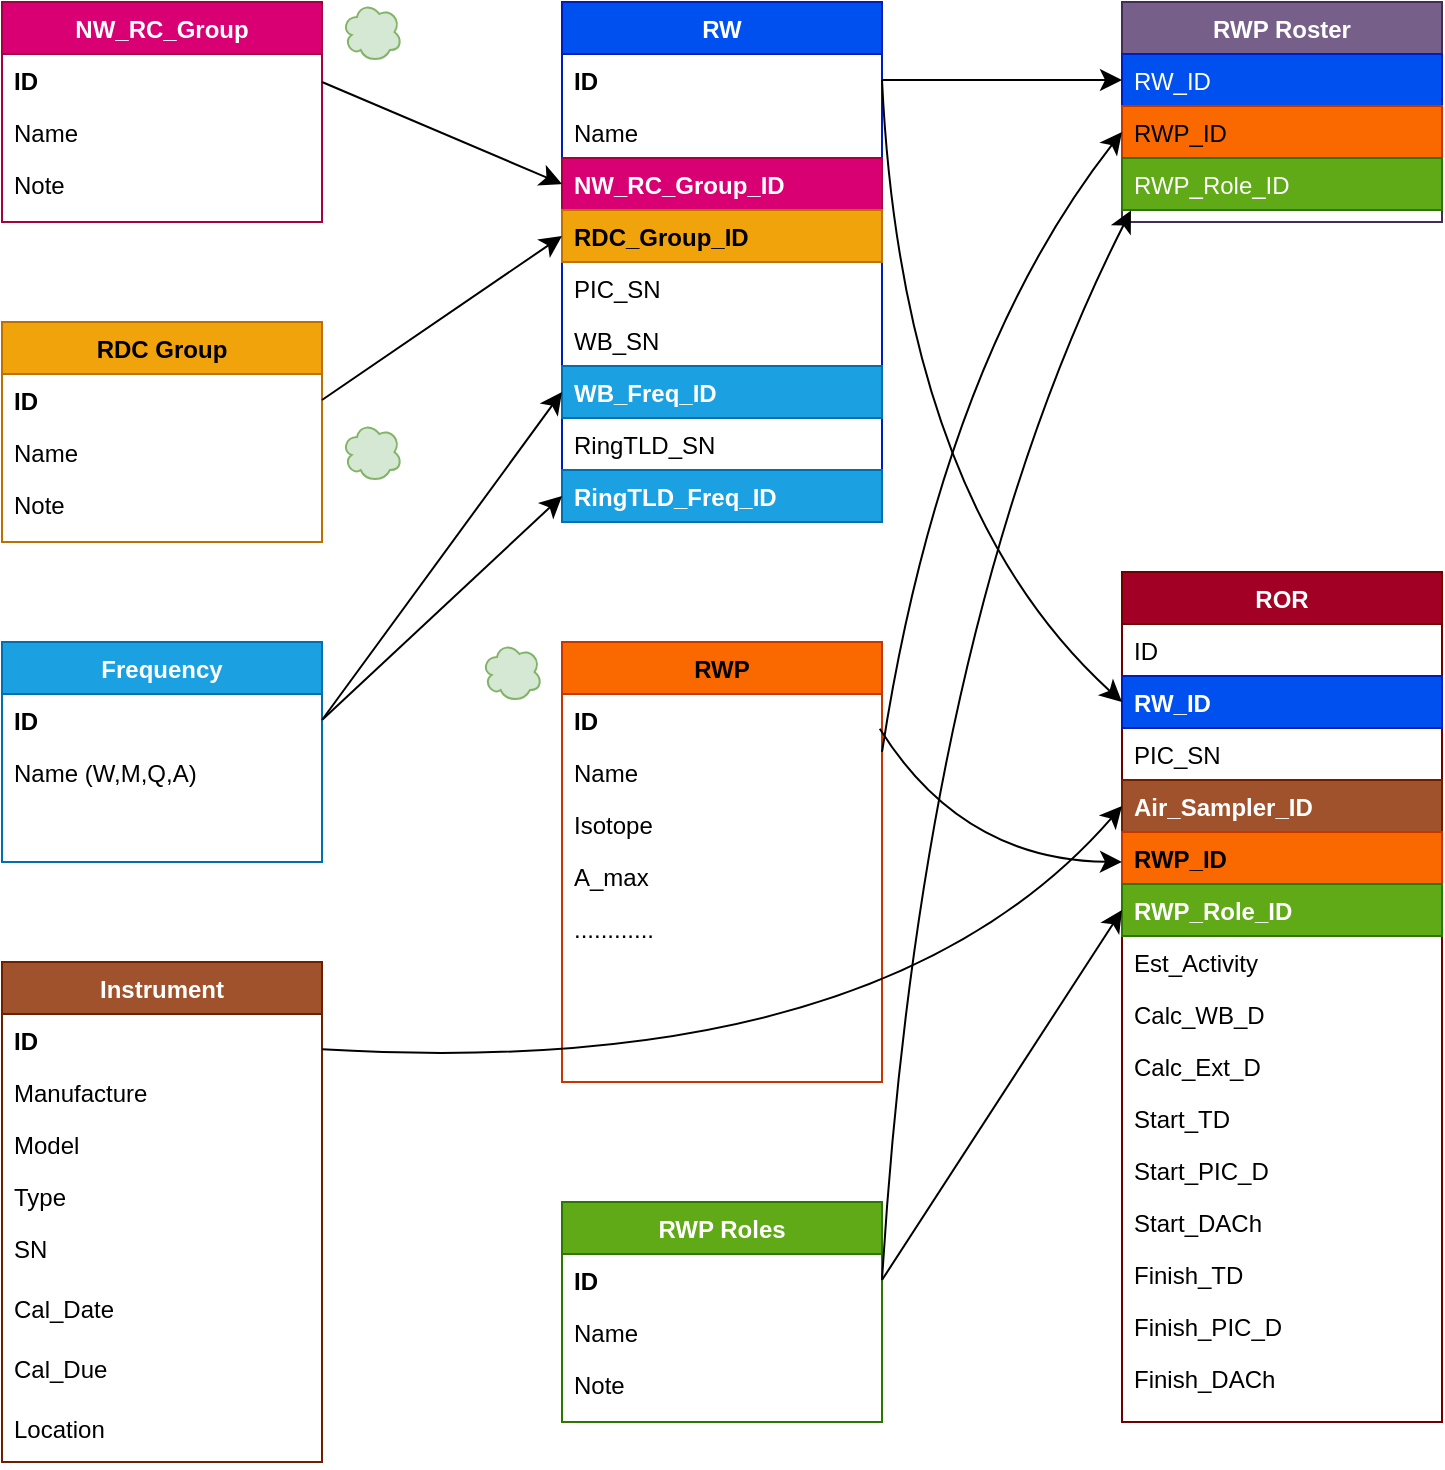 <mxfile version="21.3.0" type="github" pages="2">
  <diagram id="C5RBs43oDa-KdzZeNtuy" name="Relationships">
    <mxGraphModel dx="1687" dy="929" grid="1" gridSize="10" guides="1" tooltips="1" connect="1" arrows="1" fold="1" page="1" pageScale="1" pageWidth="827" pageHeight="1169" math="0" shadow="0">
      <root>
        <mxCell id="WIyWlLk6GJQsqaUBKTNV-0" />
        <mxCell id="WIyWlLk6GJQsqaUBKTNV-1" parent="WIyWlLk6GJQsqaUBKTNV-0" />
        <mxCell id="zkfFHV4jXpPFQw0GAbJ--0" value="RW" style="swimlane;fontStyle=1;align=center;verticalAlign=top;childLayout=stackLayout;horizontal=1;startSize=26;horizontalStack=0;resizeParent=1;resizeLast=0;collapsible=1;marginBottom=0;rounded=0;shadow=0;strokeWidth=1;fillColor=#0050ef;strokeColor=#001DBC;fontColor=#ffffff;" parent="WIyWlLk6GJQsqaUBKTNV-1" vertex="1">
          <mxGeometry x="320" y="40" width="160" height="260" as="geometry">
            <mxRectangle x="230" y="140" width="160" height="26" as="alternateBounds" />
          </mxGeometry>
        </mxCell>
        <mxCell id="zkfFHV4jXpPFQw0GAbJ--1" value="ID" style="text;align=left;verticalAlign=top;spacingLeft=4;spacingRight=4;overflow=hidden;rotatable=0;points=[[0,0.5],[1,0.5]];portConstraint=eastwest;fontStyle=1" parent="zkfFHV4jXpPFQw0GAbJ--0" vertex="1">
          <mxGeometry y="26" width="160" height="26" as="geometry" />
        </mxCell>
        <mxCell id="zkfFHV4jXpPFQw0GAbJ--2" value="Name" style="text;align=left;verticalAlign=top;spacingLeft=4;spacingRight=4;overflow=hidden;rotatable=0;points=[[0,0.5],[1,0.5]];portConstraint=eastwest;rounded=0;shadow=0;html=0;" parent="zkfFHV4jXpPFQw0GAbJ--0" vertex="1">
          <mxGeometry y="52" width="160" height="26" as="geometry" />
        </mxCell>
        <mxCell id="zkfFHV4jXpPFQw0GAbJ--3" value="NW_RC_Group_ID" style="text;align=left;verticalAlign=top;spacingLeft=4;spacingRight=4;overflow=hidden;rotatable=0;points=[[0,0.5],[1,0.5]];portConstraint=eastwest;rounded=0;shadow=0;html=0;fillColor=#d80073;fontColor=#ffffff;strokeColor=#A50040;fontStyle=1" parent="zkfFHV4jXpPFQw0GAbJ--0" vertex="1">
          <mxGeometry y="78" width="160" height="26" as="geometry" />
        </mxCell>
        <mxCell id="zkfFHV4jXpPFQw0GAbJ--5" value="RDC_Group_ID" style="text;align=left;verticalAlign=top;spacingLeft=4;spacingRight=4;overflow=hidden;rotatable=0;points=[[0,0.5],[1,0.5]];portConstraint=eastwest;fillColor=#f0a30a;fontColor=#000000;strokeColor=#BD7000;fontStyle=1" parent="zkfFHV4jXpPFQw0GAbJ--0" vertex="1">
          <mxGeometry y="104" width="160" height="26" as="geometry" />
        </mxCell>
        <mxCell id="zkfFHV4jXpPFQw0GAbJ--25" value="PIC_SN" style="text;align=left;verticalAlign=top;spacingLeft=4;spacingRight=4;overflow=hidden;rotatable=0;points=[[0,0.5],[1,0.5]];portConstraint=eastwest;" parent="zkfFHV4jXpPFQw0GAbJ--0" vertex="1">
          <mxGeometry y="130" width="160" height="26" as="geometry" />
        </mxCell>
        <mxCell id="hy1on23Z4uLqjFh8XsqO-10" value="WB_SN" style="text;align=left;verticalAlign=top;spacingLeft=4;spacingRight=4;overflow=hidden;rotatable=0;points=[[0,0.5],[1,0.5]];portConstraint=eastwest;" parent="zkfFHV4jXpPFQw0GAbJ--0" vertex="1">
          <mxGeometry y="156" width="160" height="26" as="geometry" />
        </mxCell>
        <mxCell id="zkfFHV4jXpPFQw0GAbJ--24" value="WB_Freq_ID" style="text;align=left;verticalAlign=top;spacingLeft=4;spacingRight=4;overflow=hidden;rotatable=0;points=[[0,0.5],[1,0.5]];portConstraint=eastwest;fillColor=#1ba1e2;fontColor=#ffffff;strokeColor=#006EAF;fontStyle=1" parent="zkfFHV4jXpPFQw0GAbJ--0" vertex="1">
          <mxGeometry y="182" width="160" height="26" as="geometry" />
        </mxCell>
        <mxCell id="hy1on23Z4uLqjFh8XsqO-19" value="RingTLD_SN" style="text;align=left;verticalAlign=top;spacingLeft=4;spacingRight=4;overflow=hidden;rotatable=0;points=[[0,0.5],[1,0.5]];portConstraint=eastwest;" parent="zkfFHV4jXpPFQw0GAbJ--0" vertex="1">
          <mxGeometry y="208" width="160" height="26" as="geometry" />
        </mxCell>
        <mxCell id="hy1on23Z4uLqjFh8XsqO-20" value="RingTLD_Freq_ID" style="text;align=left;verticalAlign=top;spacingLeft=4;spacingRight=4;overflow=hidden;rotatable=0;points=[[0,0.5],[1,0.5]];portConstraint=eastwest;fillColor=#1ba1e2;fontColor=#ffffff;strokeColor=#006EAF;fontStyle=1" parent="zkfFHV4jXpPFQw0GAbJ--0" vertex="1">
          <mxGeometry y="234" width="160" height="26" as="geometry" />
        </mxCell>
        <mxCell id="zkfFHV4jXpPFQw0GAbJ--6" value="NW_RC_Group" style="swimlane;fontStyle=1;align=center;verticalAlign=top;childLayout=stackLayout;horizontal=1;startSize=26;horizontalStack=0;resizeParent=1;resizeLast=0;collapsible=1;marginBottom=0;rounded=0;shadow=0;strokeWidth=1;fillColor=#d80073;strokeColor=#A50040;fontColor=#ffffff;" parent="WIyWlLk6GJQsqaUBKTNV-1" vertex="1">
          <mxGeometry x="40" y="40" width="160" height="110" as="geometry">
            <mxRectangle x="120" y="360" width="160" height="26" as="alternateBounds" />
          </mxGeometry>
        </mxCell>
        <mxCell id="zkfFHV4jXpPFQw0GAbJ--7" value="ID" style="text;align=left;verticalAlign=top;spacingLeft=4;spacingRight=4;overflow=hidden;rotatable=0;points=[[0,0.5],[1,0.5]];portConstraint=eastwest;fontStyle=1" parent="zkfFHV4jXpPFQw0GAbJ--6" vertex="1">
          <mxGeometry y="26" width="160" height="26" as="geometry" />
        </mxCell>
        <mxCell id="zkfFHV4jXpPFQw0GAbJ--8" value="Name" style="text;align=left;verticalAlign=top;spacingLeft=4;spacingRight=4;overflow=hidden;rotatable=0;points=[[0,0.5],[1,0.5]];portConstraint=eastwest;rounded=0;shadow=0;html=0;" parent="zkfFHV4jXpPFQw0GAbJ--6" vertex="1">
          <mxGeometry y="52" width="160" height="26" as="geometry" />
        </mxCell>
        <mxCell id="zkfFHV4jXpPFQw0GAbJ--10" value="Note" style="text;align=left;verticalAlign=top;spacingLeft=4;spacingRight=4;overflow=hidden;rotatable=0;points=[[0,0.5],[1,0.5]];portConstraint=eastwest;fontStyle=0" parent="zkfFHV4jXpPFQw0GAbJ--6" vertex="1">
          <mxGeometry y="78" width="160" height="26" as="geometry" />
        </mxCell>
        <mxCell id="zkfFHV4jXpPFQw0GAbJ--13" value="Instrument" style="swimlane;fontStyle=1;align=center;verticalAlign=top;childLayout=stackLayout;horizontal=1;startSize=26;horizontalStack=0;resizeParent=1;resizeLast=0;collapsible=1;marginBottom=0;rounded=0;shadow=0;strokeWidth=1;fillColor=#a0522d;strokeColor=#6D1F00;fontColor=#ffffff;" parent="WIyWlLk6GJQsqaUBKTNV-1" vertex="1">
          <mxGeometry x="40" y="520" width="160" height="250" as="geometry">
            <mxRectangle x="390" y="420" width="170" height="26" as="alternateBounds" />
          </mxGeometry>
        </mxCell>
        <mxCell id="zkfFHV4jXpPFQw0GAbJ--14" value="ID" style="text;align=left;verticalAlign=top;spacingLeft=4;spacingRight=4;overflow=hidden;rotatable=0;points=[[0,0.5],[1,0.5]];portConstraint=eastwest;fontStyle=1" parent="zkfFHV4jXpPFQw0GAbJ--13" vertex="1">
          <mxGeometry y="26" width="160" height="26" as="geometry" />
        </mxCell>
        <mxCell id="hy1on23Z4uLqjFh8XsqO-26" value="Manufacture" style="text;align=left;verticalAlign=top;spacingLeft=4;spacingRight=4;overflow=hidden;rotatable=0;points=[[0,0.5],[1,0.5]];portConstraint=eastwest;" parent="zkfFHV4jXpPFQw0GAbJ--13" vertex="1">
          <mxGeometry y="52" width="160" height="26" as="geometry" />
        </mxCell>
        <mxCell id="hy1on23Z4uLqjFh8XsqO-27" value="Model" style="text;align=left;verticalAlign=top;spacingLeft=4;spacingRight=4;overflow=hidden;rotatable=0;points=[[0,0.5],[1,0.5]];portConstraint=eastwest;" parent="zkfFHV4jXpPFQw0GAbJ--13" vertex="1">
          <mxGeometry y="78" width="160" height="26" as="geometry" />
        </mxCell>
        <mxCell id="hy1on23Z4uLqjFh8XsqO-28" value="Type" style="text;align=left;verticalAlign=top;spacingLeft=4;spacingRight=4;overflow=hidden;rotatable=0;points=[[0,0.5],[1,0.5]];portConstraint=eastwest;" parent="zkfFHV4jXpPFQw0GAbJ--13" vertex="1">
          <mxGeometry y="104" width="160" height="26" as="geometry" />
        </mxCell>
        <mxCell id="hy1on23Z4uLqjFh8XsqO-29" value="SN" style="text;align=left;verticalAlign=top;spacingLeft=4;spacingRight=4;overflow=hidden;rotatable=0;points=[[0,0.5],[1,0.5]];portConstraint=eastwest;" parent="zkfFHV4jXpPFQw0GAbJ--13" vertex="1">
          <mxGeometry y="130" width="160" height="30" as="geometry" />
        </mxCell>
        <mxCell id="hy1on23Z4uLqjFh8XsqO-31" value="Cal_Date" style="text;align=left;verticalAlign=top;spacingLeft=4;spacingRight=4;overflow=hidden;rotatable=0;points=[[0,0.5],[1,0.5]];portConstraint=eastwest;" parent="zkfFHV4jXpPFQw0GAbJ--13" vertex="1">
          <mxGeometry y="160" width="160" height="30" as="geometry" />
        </mxCell>
        <mxCell id="hy1on23Z4uLqjFh8XsqO-32" value="Cal_Due" style="text;align=left;verticalAlign=top;spacingLeft=4;spacingRight=4;overflow=hidden;rotatable=0;points=[[0,0.5],[1,0.5]];portConstraint=eastwest;" parent="zkfFHV4jXpPFQw0GAbJ--13" vertex="1">
          <mxGeometry y="190" width="160" height="30" as="geometry" />
        </mxCell>
        <mxCell id="hy1on23Z4uLqjFh8XsqO-33" value="Location" style="text;align=left;verticalAlign=top;spacingLeft=4;spacingRight=4;overflow=hidden;rotatable=0;points=[[0,0.5],[1,0.5]];portConstraint=eastwest;" parent="zkfFHV4jXpPFQw0GAbJ--13" vertex="1">
          <mxGeometry y="220" width="160" height="30" as="geometry" />
        </mxCell>
        <mxCell id="zkfFHV4jXpPFQw0GAbJ--17" value="RWP" style="swimlane;fontStyle=1;align=center;verticalAlign=top;childLayout=stackLayout;horizontal=1;startSize=26;horizontalStack=0;resizeParent=1;resizeLast=0;collapsible=1;marginBottom=0;rounded=0;shadow=0;strokeWidth=1;fillColor=#fa6800;strokeColor=#C73500;fontColor=#000000;" parent="WIyWlLk6GJQsqaUBKTNV-1" vertex="1">
          <mxGeometry x="320" y="360" width="160" height="220" as="geometry">
            <mxRectangle x="550" y="140" width="160" height="26" as="alternateBounds" />
          </mxGeometry>
        </mxCell>
        <mxCell id="zkfFHV4jXpPFQw0GAbJ--18" value="ID" style="text;align=left;verticalAlign=top;spacingLeft=4;spacingRight=4;overflow=hidden;rotatable=0;points=[[0,0.5],[1,0.5]];portConstraint=eastwest;fontStyle=1" parent="zkfFHV4jXpPFQw0GAbJ--17" vertex="1">
          <mxGeometry y="26" width="160" height="26" as="geometry" />
        </mxCell>
        <mxCell id="zkfFHV4jXpPFQw0GAbJ--19" value="Name" style="text;align=left;verticalAlign=top;spacingLeft=4;spacingRight=4;overflow=hidden;rotatable=0;points=[[0,0.5],[1,0.5]];portConstraint=eastwest;rounded=0;shadow=0;html=0;" parent="zkfFHV4jXpPFQw0GAbJ--17" vertex="1">
          <mxGeometry y="52" width="160" height="26" as="geometry" />
        </mxCell>
        <mxCell id="zkfFHV4jXpPFQw0GAbJ--20" value="Isotope" style="text;align=left;verticalAlign=top;spacingLeft=4;spacingRight=4;overflow=hidden;rotatable=0;points=[[0,0.5],[1,0.5]];portConstraint=eastwest;rounded=0;shadow=0;html=0;" parent="zkfFHV4jXpPFQw0GAbJ--17" vertex="1">
          <mxGeometry y="78" width="160" height="26" as="geometry" />
        </mxCell>
        <mxCell id="zkfFHV4jXpPFQw0GAbJ--21" value="A_max" style="text;align=left;verticalAlign=top;spacingLeft=4;spacingRight=4;overflow=hidden;rotatable=0;points=[[0,0.5],[1,0.5]];portConstraint=eastwest;rounded=0;shadow=0;html=0;" parent="zkfFHV4jXpPFQw0GAbJ--17" vertex="1">
          <mxGeometry y="104" width="160" height="26" as="geometry" />
        </mxCell>
        <mxCell id="zkfFHV4jXpPFQw0GAbJ--22" value="............" style="text;align=left;verticalAlign=top;spacingLeft=4;spacingRight=4;overflow=hidden;rotatable=0;points=[[0,0.5],[1,0.5]];portConstraint=eastwest;rounded=0;shadow=0;html=0;" parent="zkfFHV4jXpPFQw0GAbJ--17" vertex="1">
          <mxGeometry y="130" width="160" height="90" as="geometry" />
        </mxCell>
        <mxCell id="hy1on23Z4uLqjFh8XsqO-2" value="RDC Group" style="swimlane;fontStyle=1;align=center;verticalAlign=top;childLayout=stackLayout;horizontal=1;startSize=26;horizontalStack=0;resizeParent=1;resizeLast=0;collapsible=1;marginBottom=0;rounded=0;shadow=0;strokeWidth=1;fillColor=#f0a30a;strokeColor=#BD7000;fontColor=#000000;" parent="WIyWlLk6GJQsqaUBKTNV-1" vertex="1">
          <mxGeometry x="40" y="200" width="160" height="110" as="geometry">
            <mxRectangle x="120" y="360" width="160" height="26" as="alternateBounds" />
          </mxGeometry>
        </mxCell>
        <mxCell id="hy1on23Z4uLqjFh8XsqO-3" value="ID" style="text;align=left;verticalAlign=top;spacingLeft=4;spacingRight=4;overflow=hidden;rotatable=0;points=[[0,0.5],[1,0.5]];portConstraint=eastwest;fontStyle=1" parent="hy1on23Z4uLqjFh8XsqO-2" vertex="1">
          <mxGeometry y="26" width="160" height="26" as="geometry" />
        </mxCell>
        <mxCell id="hy1on23Z4uLqjFh8XsqO-4" value="Name" style="text;align=left;verticalAlign=top;spacingLeft=4;spacingRight=4;overflow=hidden;rotatable=0;points=[[0,0.5],[1,0.5]];portConstraint=eastwest;rounded=0;shadow=0;html=0;" parent="hy1on23Z4uLqjFh8XsqO-2" vertex="1">
          <mxGeometry y="52" width="160" height="26" as="geometry" />
        </mxCell>
        <mxCell id="hy1on23Z4uLqjFh8XsqO-5" value="Note" style="text;align=left;verticalAlign=top;spacingLeft=4;spacingRight=4;overflow=hidden;rotatable=0;points=[[0,0.5],[1,0.5]];portConstraint=eastwest;fontStyle=0" parent="hy1on23Z4uLqjFh8XsqO-2" vertex="1">
          <mxGeometry y="78" width="160" height="26" as="geometry" />
        </mxCell>
        <mxCell id="hy1on23Z4uLqjFh8XsqO-21" style="edgeStyle=none;curved=1;rounded=0;orthogonalLoop=1;jettySize=auto;html=1;entryX=0;entryY=0.5;entryDx=0;entryDy=0;fontSize=12;startSize=8;endSize=8;exitX=1;exitY=0.5;exitDx=0;exitDy=0;" parent="WIyWlLk6GJQsqaUBKTNV-1" source="hy1on23Z4uLqjFh8XsqO-7" target="hy1on23Z4uLqjFh8XsqO-20" edge="1">
          <mxGeometry relative="1" as="geometry" />
        </mxCell>
        <mxCell id="hy1on23Z4uLqjFh8XsqO-6" value="Frequency" style="swimlane;fontStyle=1;align=center;verticalAlign=top;childLayout=stackLayout;horizontal=1;startSize=26;horizontalStack=0;resizeParent=1;resizeLast=0;collapsible=1;marginBottom=0;rounded=0;shadow=0;strokeWidth=1;fillColor=#1ba1e2;strokeColor=#006EAF;fontColor=#ffffff;" parent="WIyWlLk6GJQsqaUBKTNV-1" vertex="1">
          <mxGeometry x="40" y="360" width="160" height="110" as="geometry">
            <mxRectangle x="120" y="360" width="160" height="26" as="alternateBounds" />
          </mxGeometry>
        </mxCell>
        <mxCell id="hy1on23Z4uLqjFh8XsqO-7" value="ID" style="text;align=left;verticalAlign=top;spacingLeft=4;spacingRight=4;overflow=hidden;rotatable=0;points=[[0,0.5],[1,0.5]];portConstraint=eastwest;fontStyle=1" parent="hy1on23Z4uLqjFh8XsqO-6" vertex="1">
          <mxGeometry y="26" width="160" height="26" as="geometry" />
        </mxCell>
        <mxCell id="hy1on23Z4uLqjFh8XsqO-8" value="Name (W,M,Q,A)" style="text;align=left;verticalAlign=top;spacingLeft=4;spacingRight=4;overflow=hidden;rotatable=0;points=[[0,0.5],[1,0.5]];portConstraint=eastwest;rounded=0;shadow=0;html=0;" parent="hy1on23Z4uLqjFh8XsqO-6" vertex="1">
          <mxGeometry y="52" width="160" height="26" as="geometry" />
        </mxCell>
        <mxCell id="hy1on23Z4uLqjFh8XsqO-22" style="edgeStyle=none;curved=1;rounded=0;orthogonalLoop=1;jettySize=auto;html=1;entryX=0;entryY=0.5;entryDx=0;entryDy=0;fontSize=12;startSize=8;endSize=8;exitX=1;exitY=0.5;exitDx=0;exitDy=0;" parent="WIyWlLk6GJQsqaUBKTNV-1" source="hy1on23Z4uLqjFh8XsqO-7" target="zkfFHV4jXpPFQw0GAbJ--24" edge="1">
          <mxGeometry relative="1" as="geometry" />
        </mxCell>
        <mxCell id="hy1on23Z4uLqjFh8XsqO-23" style="edgeStyle=none;curved=1;rounded=0;orthogonalLoop=1;jettySize=auto;html=1;entryX=0;entryY=0.5;entryDx=0;entryDy=0;fontSize=12;startSize=8;endSize=8;exitX=1;exitY=0.5;exitDx=0;exitDy=0;" parent="WIyWlLk6GJQsqaUBKTNV-1" source="hy1on23Z4uLqjFh8XsqO-3" target="zkfFHV4jXpPFQw0GAbJ--5" edge="1">
          <mxGeometry relative="1" as="geometry" />
        </mxCell>
        <mxCell id="hy1on23Z4uLqjFh8XsqO-24" style="edgeStyle=none;curved=1;rounded=0;orthogonalLoop=1;jettySize=auto;html=1;entryX=0;entryY=0.5;entryDx=0;entryDy=0;fontSize=12;startSize=8;endSize=8;" parent="WIyWlLk6GJQsqaUBKTNV-1" target="zkfFHV4jXpPFQw0GAbJ--3" edge="1">
          <mxGeometry relative="1" as="geometry">
            <mxPoint x="200" y="80" as="sourcePoint" />
          </mxGeometry>
        </mxCell>
        <mxCell id="hy1on23Z4uLqjFh8XsqO-34" value="RWP Roles" style="swimlane;fontStyle=1;align=center;verticalAlign=top;childLayout=stackLayout;horizontal=1;startSize=26;horizontalStack=0;resizeParent=1;resizeLast=0;collapsible=1;marginBottom=0;rounded=0;shadow=0;strokeWidth=1;fillColor=#60a917;strokeColor=#2D7600;fontColor=#ffffff;" parent="WIyWlLk6GJQsqaUBKTNV-1" vertex="1">
          <mxGeometry x="320" y="640" width="160" height="110" as="geometry">
            <mxRectangle x="120" y="360" width="160" height="26" as="alternateBounds" />
          </mxGeometry>
        </mxCell>
        <mxCell id="hy1on23Z4uLqjFh8XsqO-35" value="ID" style="text;align=left;verticalAlign=top;spacingLeft=4;spacingRight=4;overflow=hidden;rotatable=0;points=[[0,0.5],[1,0.5]];portConstraint=eastwest;fontStyle=1" parent="hy1on23Z4uLqjFh8XsqO-34" vertex="1">
          <mxGeometry y="26" width="160" height="26" as="geometry" />
        </mxCell>
        <mxCell id="hy1on23Z4uLqjFh8XsqO-36" value="Name" style="text;align=left;verticalAlign=top;spacingLeft=4;spacingRight=4;overflow=hidden;rotatable=0;points=[[0,0.5],[1,0.5]];portConstraint=eastwest;rounded=0;shadow=0;html=0;" parent="hy1on23Z4uLqjFh8XsqO-34" vertex="1">
          <mxGeometry y="52" width="160" height="26" as="geometry" />
        </mxCell>
        <mxCell id="hy1on23Z4uLqjFh8XsqO-37" value="Note" style="text;align=left;verticalAlign=top;spacingLeft=4;spacingRight=4;overflow=hidden;rotatable=0;points=[[0,0.5],[1,0.5]];portConstraint=eastwest;fontStyle=0" parent="hy1on23Z4uLqjFh8XsqO-34" vertex="1">
          <mxGeometry y="78" width="160" height="26" as="geometry" />
        </mxCell>
        <mxCell id="hy1on23Z4uLqjFh8XsqO-38" value="RWP Roster" style="swimlane;fontStyle=1;align=center;verticalAlign=top;childLayout=stackLayout;horizontal=1;startSize=26;horizontalStack=0;resizeParent=1;resizeLast=0;collapsible=1;marginBottom=0;rounded=0;shadow=0;strokeWidth=1;fillColor=#76608a;strokeColor=#432D57;fontColor=#ffffff;" parent="WIyWlLk6GJQsqaUBKTNV-1" vertex="1">
          <mxGeometry x="600" y="40" width="160" height="110" as="geometry">
            <mxRectangle x="120" y="360" width="160" height="26" as="alternateBounds" />
          </mxGeometry>
        </mxCell>
        <mxCell id="hy1on23Z4uLqjFh8XsqO-39" value="RW_ID" style="text;align=left;verticalAlign=top;spacingLeft=4;spacingRight=4;overflow=hidden;rotatable=0;points=[[0,0.5],[1,0.5]];portConstraint=eastwest;fillColor=#0050ef;fontColor=#ffffff;strokeColor=#001DBC;" parent="hy1on23Z4uLqjFh8XsqO-38" vertex="1">
          <mxGeometry y="26" width="160" height="26" as="geometry" />
        </mxCell>
        <mxCell id="hy1on23Z4uLqjFh8XsqO-40" value="RWP_ID" style="text;align=left;verticalAlign=top;spacingLeft=4;spacingRight=4;overflow=hidden;rotatable=0;points=[[0,0.5],[1,0.5]];portConstraint=eastwest;rounded=0;shadow=0;html=0;fillColor=#fa6800;fontColor=#000000;strokeColor=#C73500;" parent="hy1on23Z4uLqjFh8XsqO-38" vertex="1">
          <mxGeometry y="52" width="160" height="26" as="geometry" />
        </mxCell>
        <mxCell id="hy1on23Z4uLqjFh8XsqO-41" value="RWP_Role_ID" style="text;align=left;verticalAlign=top;spacingLeft=4;spacingRight=4;overflow=hidden;rotatable=0;points=[[0,0.5],[1,0.5]];portConstraint=eastwest;fontStyle=0;fillColor=#60a917;fontColor=#ffffff;strokeColor=#2D7600;" parent="hy1on23Z4uLqjFh8XsqO-38" vertex="1">
          <mxGeometry y="78" width="160" height="26" as="geometry" />
        </mxCell>
        <mxCell id="hy1on23Z4uLqjFh8XsqO-42" style="edgeStyle=none;curved=1;rounded=0;orthogonalLoop=1;jettySize=auto;html=1;entryX=0;entryY=0.5;entryDx=0;entryDy=0;fontSize=12;startSize=8;endSize=8;" parent="WIyWlLk6GJQsqaUBKTNV-1" source="zkfFHV4jXpPFQw0GAbJ--1" target="hy1on23Z4uLqjFh8XsqO-39" edge="1">
          <mxGeometry relative="1" as="geometry" />
        </mxCell>
        <mxCell id="hy1on23Z4uLqjFh8XsqO-43" style="edgeStyle=none;curved=1;rounded=0;orthogonalLoop=1;jettySize=auto;html=1;entryX=0;entryY=0.5;entryDx=0;entryDy=0;fontSize=12;startSize=8;endSize=8;exitX=1;exitY=0.25;exitDx=0;exitDy=0;" parent="WIyWlLk6GJQsqaUBKTNV-1" source="zkfFHV4jXpPFQw0GAbJ--17" target="hy1on23Z4uLqjFh8XsqO-40" edge="1">
          <mxGeometry relative="1" as="geometry">
            <Array as="points">
              <mxPoint x="510" y="220" />
            </Array>
          </mxGeometry>
        </mxCell>
        <mxCell id="hy1on23Z4uLqjFh8XsqO-44" style="edgeStyle=none;curved=1;rounded=0;orthogonalLoop=1;jettySize=auto;html=1;entryX=0.028;entryY=1.008;entryDx=0;entryDy=0;entryPerimeter=0;fontSize=12;startSize=8;endSize=8;exitX=1;exitY=0.5;exitDx=0;exitDy=0;" parent="WIyWlLk6GJQsqaUBKTNV-1" source="hy1on23Z4uLqjFh8XsqO-35" target="hy1on23Z4uLqjFh8XsqO-41" edge="1">
          <mxGeometry relative="1" as="geometry">
            <Array as="points">
              <mxPoint x="500" y="350" />
            </Array>
          </mxGeometry>
        </mxCell>
        <mxCell id="hy1on23Z4uLqjFh8XsqO-45" value="ROR" style="swimlane;fontStyle=1;align=center;verticalAlign=top;childLayout=stackLayout;horizontal=1;startSize=26;horizontalStack=0;resizeParent=1;resizeLast=0;collapsible=1;marginBottom=0;rounded=0;shadow=0;strokeWidth=1;fillColor=#a20025;strokeColor=#6F0000;fontColor=#ffffff;" parent="WIyWlLk6GJQsqaUBKTNV-1" vertex="1">
          <mxGeometry x="600" y="325" width="160" height="425" as="geometry">
            <mxRectangle x="230" y="140" width="160" height="26" as="alternateBounds" />
          </mxGeometry>
        </mxCell>
        <mxCell id="hy1on23Z4uLqjFh8XsqO-46" value="ID" style="text;align=left;verticalAlign=top;spacingLeft=4;spacingRight=4;overflow=hidden;rotatable=0;points=[[0,0.5],[1,0.5]];portConstraint=eastwest;" parent="hy1on23Z4uLqjFh8XsqO-45" vertex="1">
          <mxGeometry y="26" width="160" height="26" as="geometry" />
        </mxCell>
        <mxCell id="hy1on23Z4uLqjFh8XsqO-47" value="RW_ID" style="text;align=left;verticalAlign=top;spacingLeft=4;spacingRight=4;overflow=hidden;rotatable=0;points=[[0,0.5],[1,0.5]];portConstraint=eastwest;rounded=0;shadow=0;html=0;fillColor=#0050ef;fontColor=#ffffff;strokeColor=#001DBC;fontStyle=1" parent="hy1on23Z4uLqjFh8XsqO-45" vertex="1">
          <mxGeometry y="52" width="160" height="26" as="geometry" />
        </mxCell>
        <mxCell id="hy1on23Z4uLqjFh8XsqO-50" value="PIC_SN" style="text;align=left;verticalAlign=top;spacingLeft=4;spacingRight=4;overflow=hidden;rotatable=0;points=[[0,0.5],[1,0.5]];portConstraint=eastwest;" parent="hy1on23Z4uLqjFh8XsqO-45" vertex="1">
          <mxGeometry y="78" width="160" height="26" as="geometry" />
        </mxCell>
        <mxCell id="hy1on23Z4uLqjFh8XsqO-51" value="Air_Sampler_ID" style="text;align=left;verticalAlign=top;spacingLeft=4;spacingRight=4;overflow=hidden;rotatable=0;points=[[0,0.5],[1,0.5]];portConstraint=eastwest;fillColor=#a0522d;strokeColor=#6D1F00;fontColor=#ffffff;fontStyle=1" parent="hy1on23Z4uLqjFh8XsqO-45" vertex="1">
          <mxGeometry y="104" width="160" height="26" as="geometry" />
        </mxCell>
        <mxCell id="hy1on23Z4uLqjFh8XsqO-53" value="RWP_ID" style="text;align=left;verticalAlign=top;spacingLeft=4;spacingRight=4;overflow=hidden;rotatable=0;points=[[0,0.5],[1,0.5]];portConstraint=eastwest;fillColor=#fa6800;fontColor=#000000;strokeColor=#C73500;fontStyle=1" parent="hy1on23Z4uLqjFh8XsqO-45" vertex="1">
          <mxGeometry y="130" width="160" height="26" as="geometry" />
        </mxCell>
        <mxCell id="hy1on23Z4uLqjFh8XsqO-56" value="RWP_Role_ID" style="text;align=left;verticalAlign=top;spacingLeft=4;spacingRight=4;overflow=hidden;rotatable=0;points=[[0,0.5],[1,0.5]];portConstraint=eastwest;fillColor=#60a917;fontColor=#ffffff;strokeColor=#2D7600;fontStyle=1" parent="hy1on23Z4uLqjFh8XsqO-45" vertex="1">
          <mxGeometry y="156" width="160" height="26" as="geometry" />
        </mxCell>
        <mxCell id="hy1on23Z4uLqjFh8XsqO-57" value="Est_Activity" style="text;align=left;verticalAlign=top;spacingLeft=4;spacingRight=4;overflow=hidden;rotatable=0;points=[[0,0.5],[1,0.5]];portConstraint=eastwest;" parent="hy1on23Z4uLqjFh8XsqO-45" vertex="1">
          <mxGeometry y="182" width="160" height="26" as="geometry" />
        </mxCell>
        <mxCell id="hy1on23Z4uLqjFh8XsqO-61" value="Calc_WB_D" style="text;align=left;verticalAlign=top;spacingLeft=4;spacingRight=4;overflow=hidden;rotatable=0;points=[[0,0.5],[1,0.5]];portConstraint=eastwest;" parent="hy1on23Z4uLqjFh8XsqO-45" vertex="1">
          <mxGeometry y="208" width="160" height="26" as="geometry" />
        </mxCell>
        <mxCell id="hy1on23Z4uLqjFh8XsqO-62" value="Calc_Ext_D" style="text;align=left;verticalAlign=top;spacingLeft=4;spacingRight=4;overflow=hidden;rotatable=0;points=[[0,0.5],[1,0.5]];portConstraint=eastwest;" parent="hy1on23Z4uLqjFh8XsqO-45" vertex="1">
          <mxGeometry y="234" width="160" height="26" as="geometry" />
        </mxCell>
        <mxCell id="hy1on23Z4uLqjFh8XsqO-63" value="Start_TD" style="text;align=left;verticalAlign=top;spacingLeft=4;spacingRight=4;overflow=hidden;rotatable=0;points=[[0,0.5],[1,0.5]];portConstraint=eastwest;" parent="hy1on23Z4uLqjFh8XsqO-45" vertex="1">
          <mxGeometry y="260" width="160" height="26" as="geometry" />
        </mxCell>
        <mxCell id="hy1on23Z4uLqjFh8XsqO-64" value="Start_PIC_D" style="text;align=left;verticalAlign=top;spacingLeft=4;spacingRight=4;overflow=hidden;rotatable=0;points=[[0,0.5],[1,0.5]];portConstraint=eastwest;" parent="hy1on23Z4uLqjFh8XsqO-45" vertex="1">
          <mxGeometry y="286" width="160" height="26" as="geometry" />
        </mxCell>
        <mxCell id="hy1on23Z4uLqjFh8XsqO-65" value="Start_DACh" style="text;align=left;verticalAlign=top;spacingLeft=4;spacingRight=4;overflow=hidden;rotatable=0;points=[[0,0.5],[1,0.5]];portConstraint=eastwest;" parent="hy1on23Z4uLqjFh8XsqO-45" vertex="1">
          <mxGeometry y="312" width="160" height="26" as="geometry" />
        </mxCell>
        <mxCell id="hy1on23Z4uLqjFh8XsqO-66" value="Finish_TD" style="text;align=left;verticalAlign=top;spacingLeft=4;spacingRight=4;overflow=hidden;rotatable=0;points=[[0,0.5],[1,0.5]];portConstraint=eastwest;" parent="hy1on23Z4uLqjFh8XsqO-45" vertex="1">
          <mxGeometry y="338" width="160" height="26" as="geometry" />
        </mxCell>
        <mxCell id="hy1on23Z4uLqjFh8XsqO-67" value="Finish_PIC_D" style="text;align=left;verticalAlign=top;spacingLeft=4;spacingRight=4;overflow=hidden;rotatable=0;points=[[0,0.5],[1,0.5]];portConstraint=eastwest;" parent="hy1on23Z4uLqjFh8XsqO-45" vertex="1">
          <mxGeometry y="364" width="160" height="26" as="geometry" />
        </mxCell>
        <mxCell id="hy1on23Z4uLqjFh8XsqO-68" value="Finish_DACh" style="text;align=left;verticalAlign=top;spacingLeft=4;spacingRight=4;overflow=hidden;rotatable=0;points=[[0,0.5],[1,0.5]];portConstraint=eastwest;" parent="hy1on23Z4uLqjFh8XsqO-45" vertex="1">
          <mxGeometry y="390" width="160" height="26" as="geometry" />
        </mxCell>
        <mxCell id="hy1on23Z4uLqjFh8XsqO-55" style="edgeStyle=none;curved=1;rounded=0;orthogonalLoop=1;jettySize=auto;html=1;entryX=0;entryY=0.5;entryDx=0;entryDy=0;fontSize=12;startSize=8;endSize=8;exitX=1;exitY=0.5;exitDx=0;exitDy=0;" parent="WIyWlLk6GJQsqaUBKTNV-1" source="zkfFHV4jXpPFQw0GAbJ--1" target="hy1on23Z4uLqjFh8XsqO-47" edge="1">
          <mxGeometry relative="1" as="geometry">
            <Array as="points">
              <mxPoint x="490" y="290" />
            </Array>
          </mxGeometry>
        </mxCell>
        <mxCell id="hy1on23Z4uLqjFh8XsqO-58" style="edgeStyle=none;curved=1;rounded=0;orthogonalLoop=1;jettySize=auto;html=1;entryX=0;entryY=0.5;entryDx=0;entryDy=0;fontSize=12;startSize=8;endSize=8;" parent="WIyWlLk6GJQsqaUBKTNV-1" source="zkfFHV4jXpPFQw0GAbJ--14" target="hy1on23Z4uLqjFh8XsqO-51" edge="1">
          <mxGeometry relative="1" as="geometry">
            <Array as="points">
              <mxPoint x="480" y="580" />
            </Array>
          </mxGeometry>
        </mxCell>
        <mxCell id="hy1on23Z4uLqjFh8XsqO-59" style="edgeStyle=none;curved=1;rounded=0;orthogonalLoop=1;jettySize=auto;html=1;fontSize=12;startSize=8;endSize=8;exitX=0.993;exitY=-0.331;exitDx=0;exitDy=0;exitPerimeter=0;" parent="WIyWlLk6GJQsqaUBKTNV-1" source="zkfFHV4jXpPFQw0GAbJ--19" edge="1">
          <mxGeometry relative="1" as="geometry">
            <mxPoint x="600" y="470" as="targetPoint" />
            <Array as="points">
              <mxPoint x="520" y="469" />
            </Array>
          </mxGeometry>
        </mxCell>
        <mxCell id="hy1on23Z4uLqjFh8XsqO-60" style="edgeStyle=none;curved=1;rounded=0;orthogonalLoop=1;jettySize=auto;html=1;fontSize=12;startSize=8;endSize=8;entryX=0;entryY=0.5;entryDx=0;entryDy=0;exitX=1;exitY=0.5;exitDx=0;exitDy=0;" parent="WIyWlLk6GJQsqaUBKTNV-1" source="hy1on23Z4uLqjFh8XsqO-35" target="hy1on23Z4uLqjFh8XsqO-56" edge="1">
          <mxGeometry relative="1" as="geometry" />
        </mxCell>
        <mxCell id="jyBQ6aFmmXFN8PRhbmCP-0" value="" style="ellipse;shape=cloud;whiteSpace=wrap;html=1;fillColor=#d5e8d4;strokeColor=#82b366;" vertex="1" parent="WIyWlLk6GJQsqaUBKTNV-1">
          <mxGeometry x="210" y="40" width="30" height="30" as="geometry" />
        </mxCell>
        <mxCell id="jyBQ6aFmmXFN8PRhbmCP-1" value="" style="ellipse;shape=cloud;whiteSpace=wrap;html=1;fillColor=#d5e8d4;strokeColor=#82b366;" vertex="1" parent="WIyWlLk6GJQsqaUBKTNV-1">
          <mxGeometry x="280" y="360" width="30" height="30" as="geometry" />
        </mxCell>
        <mxCell id="jyBQ6aFmmXFN8PRhbmCP-3" value="" style="ellipse;shape=cloud;whiteSpace=wrap;html=1;fillColor=#d5e8d4;strokeColor=#82b366;" vertex="1" parent="WIyWlLk6GJQsqaUBKTNV-1">
          <mxGeometry x="210" y="250" width="30" height="30" as="geometry" />
        </mxCell>
      </root>
    </mxGraphModel>
  </diagram>
  <diagram name="Application" id="k-GCZ75UxRMmQ_6_Eii2">
    <mxGraphModel dx="1295" dy="820" grid="1" gridSize="10" guides="1" tooltips="1" connect="1" arrows="1" fold="1" page="1" pageScale="1" pageWidth="827" pageHeight="1169" math="0" shadow="0">
      <root>
        <mxCell id="n_C7N_puTtd6BAkvlO4C-0" />
        <mxCell id="n_C7N_puTtd6BAkvlO4C-1" parent="n_C7N_puTtd6BAkvlO4C-0" />
        <mxCell id="n_C7N_puTtd6BAkvlO4C-2" value="RW" style="swimlane;fontStyle=1;align=center;verticalAlign=top;childLayout=stackLayout;horizontal=1;startSize=26;horizontalStack=0;resizeParent=1;resizeLast=0;collapsible=1;marginBottom=0;rounded=0;shadow=0;strokeWidth=1;fillColor=#0050ef;strokeColor=#001DBC;fontColor=#ffffff;" vertex="1" parent="n_C7N_puTtd6BAkvlO4C-1">
          <mxGeometry x="80" y="462.5" width="160" height="80" as="geometry">
            <mxRectangle x="230" y="140" width="160" height="26" as="alternateBounds" />
          </mxGeometry>
        </mxCell>
        <mxCell id="9pMG05omWmR28X5260Gq-4" value="Name" style="text;align=left;verticalAlign=top;spacingLeft=4;spacingRight=4;overflow=hidden;rotatable=0;points=[[0,0.5],[1,0.5]];portConstraint=eastwest;rounded=0;shadow=0;html=0;" vertex="1" parent="n_C7N_puTtd6BAkvlO4C-2">
          <mxGeometry y="26" width="160" height="26" as="geometry" />
        </mxCell>
        <mxCell id="n_C7N_puTtd6BAkvlO4C-4" value="PIC SN" style="text;align=left;verticalAlign=top;spacingLeft=4;spacingRight=4;overflow=hidden;rotatable=0;points=[[0,0.5],[1,0.5]];portConstraint=eastwest;rounded=0;shadow=0;html=0;" vertex="1" parent="n_C7N_puTtd6BAkvlO4C-2">
          <mxGeometry y="52" width="160" height="28" as="geometry" />
        </mxCell>
        <mxCell id="9pMG05omWmR28X5260Gq-16" style="edgeStyle=none;curved=1;rounded=0;orthogonalLoop=1;jettySize=auto;html=1;entryX=0.176;entryY=0.004;entryDx=0;entryDy=0;entryPerimeter=0;fontSize=12;startSize=8;endSize=8;" edge="1" parent="n_C7N_puTtd6BAkvlO4C-1" source="n_C7N_puTtd6BAkvlO4C-12" target="9pMG05omWmR28X5260Gq-15">
          <mxGeometry relative="1" as="geometry" />
        </mxCell>
        <mxCell id="n_C7N_puTtd6BAkvlO4C-12" value="Start Data" style="swimlane;fontStyle=1;align=center;verticalAlign=top;childLayout=stackLayout;horizontal=1;startSize=26;horizontalStack=0;resizeParent=1;resizeLast=0;collapsible=1;marginBottom=0;rounded=0;shadow=0;strokeWidth=1;fillColor=#d80073;strokeColor=#A50040;fontColor=#ffffff;" vertex="1" parent="n_C7N_puTtd6BAkvlO4C-1">
          <mxGeometry x="80" y="770" width="160" height="110" as="geometry">
            <mxRectangle x="120" y="360" width="160" height="26" as="alternateBounds" />
          </mxGeometry>
        </mxCell>
        <mxCell id="n_C7N_puTtd6BAkvlO4C-13" value="Date &amp; Time" style="text;align=left;verticalAlign=top;spacingLeft=4;spacingRight=4;overflow=hidden;rotatable=0;points=[[0,0.5],[1,0.5]];portConstraint=eastwest;fontStyle=0" vertex="1" parent="n_C7N_puTtd6BAkvlO4C-12">
          <mxGeometry y="26" width="160" height="26" as="geometry" />
        </mxCell>
        <mxCell id="n_C7N_puTtd6BAkvlO4C-14" value="PIC Value" style="text;align=left;verticalAlign=top;spacingLeft=4;spacingRight=4;overflow=hidden;rotatable=0;points=[[0,0.5],[1,0.5]];portConstraint=eastwest;rounded=0;shadow=0;html=0;" vertex="1" parent="n_C7N_puTtd6BAkvlO4C-12">
          <mxGeometry y="52" width="160" height="26" as="geometry" />
        </mxCell>
        <mxCell id="n_C7N_puTtd6BAkvlO4C-15" value="DACh Value" style="text;align=left;verticalAlign=top;spacingLeft=4;spacingRight=4;overflow=hidden;rotatable=0;points=[[0,0.5],[1,0.5]];portConstraint=eastwest;fontStyle=0" vertex="1" parent="n_C7N_puTtd6BAkvlO4C-12">
          <mxGeometry y="78" width="160" height="26" as="geometry" />
        </mxCell>
        <mxCell id="n_C7N_puTtd6BAkvlO4C-16" value="Air Sampler" style="swimlane;fontStyle=1;align=center;verticalAlign=top;childLayout=stackLayout;horizontal=1;startSize=26;horizontalStack=0;resizeParent=1;resizeLast=0;collapsible=1;marginBottom=0;rounded=0;shadow=0;strokeWidth=1;fillColor=#a0522d;strokeColor=#6D1F00;fontColor=#ffffff;" vertex="1" parent="n_C7N_puTtd6BAkvlO4C-1">
          <mxGeometry x="80" y="575" width="160" height="140" as="geometry">
            <mxRectangle x="390" y="420" width="170" height="26" as="alternateBounds" />
          </mxGeometry>
        </mxCell>
        <mxCell id="n_C7N_puTtd6BAkvlO4C-18" value="Manufacture" style="text;align=left;verticalAlign=top;spacingLeft=4;spacingRight=4;overflow=hidden;rotatable=0;points=[[0,0.5],[1,0.5]];portConstraint=eastwest;" vertex="1" parent="n_C7N_puTtd6BAkvlO4C-16">
          <mxGeometry y="26" width="160" height="26" as="geometry" />
        </mxCell>
        <mxCell id="n_C7N_puTtd6BAkvlO4C-19" value="Model" style="text;align=left;verticalAlign=top;spacingLeft=4;spacingRight=4;overflow=hidden;rotatable=0;points=[[0,0.5],[1,0.5]];portConstraint=eastwest;" vertex="1" parent="n_C7N_puTtd6BAkvlO4C-16">
          <mxGeometry y="52" width="160" height="26" as="geometry" />
        </mxCell>
        <mxCell id="n_C7N_puTtd6BAkvlO4C-21" value="SN" style="text;align=left;verticalAlign=top;spacingLeft=4;spacingRight=4;overflow=hidden;rotatable=0;points=[[0,0.5],[1,0.5]];portConstraint=eastwest;" vertex="1" parent="n_C7N_puTtd6BAkvlO4C-16">
          <mxGeometry y="78" width="160" height="30" as="geometry" />
        </mxCell>
        <mxCell id="n_C7N_puTtd6BAkvlO4C-23" value="Cal_Due" style="text;align=left;verticalAlign=top;spacingLeft=4;spacingRight=4;overflow=hidden;rotatable=0;points=[[0,0.5],[1,0.5]];portConstraint=eastwest;" vertex="1" parent="n_C7N_puTtd6BAkvlO4C-16">
          <mxGeometry y="108" width="160" height="30" as="geometry" />
        </mxCell>
        <mxCell id="9pMG05omWmR28X5260Gq-6" style="edgeStyle=none;curved=1;rounded=0;orthogonalLoop=1;jettySize=auto;html=1;exitX=0.5;exitY=1;exitDx=0;exitDy=0;entryX=0.5;entryY=0;entryDx=0;entryDy=0;fontSize=12;startSize=8;endSize=8;" edge="1" parent="n_C7N_puTtd6BAkvlO4C-1" source="n_C7N_puTtd6BAkvlO4C-25" target="n_C7N_puTtd6BAkvlO4C-42">
          <mxGeometry relative="1" as="geometry" />
        </mxCell>
        <mxCell id="n_C7N_puTtd6BAkvlO4C-25" value="RWP" style="swimlane;fontStyle=1;align=center;verticalAlign=top;childLayout=stackLayout;horizontal=1;startSize=26;horizontalStack=0;resizeParent=1;resizeLast=0;collapsible=1;marginBottom=0;rounded=0;shadow=0;strokeWidth=1;fillColor=#fa6800;strokeColor=#C73500;fontColor=#000000;" vertex="1" parent="n_C7N_puTtd6BAkvlO4C-1">
          <mxGeometry x="80" y="160" width="160" height="60" as="geometry">
            <mxRectangle x="550" y="140" width="160" height="26" as="alternateBounds" />
          </mxGeometry>
        </mxCell>
        <mxCell id="9pMG05omWmR28X5260Gq-0" value="Name" style="text;align=left;verticalAlign=top;spacingLeft=4;spacingRight=4;overflow=hidden;rotatable=0;points=[[0,0.5],[1,0.5]];portConstraint=eastwest;rounded=0;shadow=0;html=0;" vertex="1" parent="n_C7N_puTtd6BAkvlO4C-25">
          <mxGeometry y="26" width="160" height="24" as="geometry" />
        </mxCell>
        <mxCell id="9pMG05omWmR28X5260Gq-17" style="edgeStyle=none;curved=1;rounded=0;orthogonalLoop=1;jettySize=auto;html=1;entryX=0.791;entryY=-0.09;entryDx=0;entryDy=0;fontSize=12;startSize=8;endSize=8;entryPerimeter=0;exitX=0.554;exitY=1.334;exitDx=0;exitDy=0;exitPerimeter=0;" edge="1" parent="n_C7N_puTtd6BAkvlO4C-1" source="n_C7N_puTtd6BAkvlO4C-34" target="9pMG05omWmR28X5260Gq-15">
          <mxGeometry relative="1" as="geometry">
            <mxPoint x="390" y="880" as="sourcePoint" />
          </mxGeometry>
        </mxCell>
        <mxCell id="n_C7N_puTtd6BAkvlO4C-31" value="Finish Data" style="swimlane;fontStyle=1;align=center;verticalAlign=top;childLayout=stackLayout;horizontal=1;startSize=26;horizontalStack=0;resizeParent=1;resizeLast=0;collapsible=1;marginBottom=0;rounded=0;shadow=0;strokeWidth=1;fillColor=#f0a30a;strokeColor=#BD7000;fontColor=#000000;" vertex="1" parent="n_C7N_puTtd6BAkvlO4C-1">
          <mxGeometry x="310" y="770" width="160" height="110" as="geometry">
            <mxRectangle x="120" y="360" width="160" height="26" as="alternateBounds" />
          </mxGeometry>
        </mxCell>
        <mxCell id="n_C7N_puTtd6BAkvlO4C-32" value="Time &amp; Date" style="text;align=left;verticalAlign=top;spacingLeft=4;spacingRight=4;overflow=hidden;rotatable=0;points=[[0,0.5],[1,0.5]];portConstraint=eastwest;fontStyle=0" vertex="1" parent="n_C7N_puTtd6BAkvlO4C-31">
          <mxGeometry y="26" width="160" height="26" as="geometry" />
        </mxCell>
        <mxCell id="n_C7N_puTtd6BAkvlO4C-33" value="PIC Value" style="text;align=left;verticalAlign=top;spacingLeft=4;spacingRight=4;overflow=hidden;rotatable=0;points=[[0,0.5],[1,0.5]];portConstraint=eastwest;rounded=0;shadow=0;html=0;" vertex="1" parent="n_C7N_puTtd6BAkvlO4C-31">
          <mxGeometry y="52" width="160" height="26" as="geometry" />
        </mxCell>
        <mxCell id="n_C7N_puTtd6BAkvlO4C-34" value="DACh Value" style="text;align=left;verticalAlign=top;spacingLeft=4;spacingRight=4;overflow=hidden;rotatable=0;points=[[0,0.5],[1,0.5]];portConstraint=eastwest;fontStyle=0" vertex="1" parent="n_C7N_puTtd6BAkvlO4C-31">
          <mxGeometry y="78" width="160" height="26" as="geometry" />
        </mxCell>
        <mxCell id="n_C7N_puTtd6BAkvlO4C-36" value="Estimated Activity" style="swimlane;fontStyle=1;align=center;verticalAlign=top;childLayout=stackLayout;horizontal=1;startSize=26;horizontalStack=0;resizeParent=1;resizeLast=0;collapsible=1;marginBottom=0;rounded=0;shadow=0;strokeWidth=1;fillColor=#1ba1e2;strokeColor=#006EAF;fontColor=#ffffff;" vertex="1" parent="n_C7N_puTtd6BAkvlO4C-1">
          <mxGeometry x="80" y="360" width="160" height="60" as="geometry">
            <mxRectangle x="120" y="360" width="160" height="26" as="alternateBounds" />
          </mxGeometry>
        </mxCell>
        <mxCell id="9pMG05omWmR28X5260Gq-2" value="Amount in Ci" style="text;align=left;verticalAlign=top;spacingLeft=4;spacingRight=4;overflow=hidden;rotatable=0;points=[[0,0.5],[1,0.5]];portConstraint=eastwest;rounded=0;shadow=0;html=0;" vertex="1" parent="n_C7N_puTtd6BAkvlO4C-36">
          <mxGeometry y="26" width="160" height="26" as="geometry" />
        </mxCell>
        <mxCell id="n_C7N_puTtd6BAkvlO4C-42" value="RWP Roles" style="swimlane;fontStyle=1;align=center;verticalAlign=top;childLayout=stackLayout;horizontal=1;startSize=26;horizontalStack=0;resizeParent=1;resizeLast=0;collapsible=1;marginBottom=0;rounded=0;shadow=0;strokeWidth=1;fillColor=#60a917;strokeColor=#2D7600;fontColor=#ffffff;" vertex="1" parent="n_C7N_puTtd6BAkvlO4C-1">
          <mxGeometry x="80" y="265" width="160" height="60" as="geometry">
            <mxRectangle x="120" y="360" width="160" height="26" as="alternateBounds" />
          </mxGeometry>
        </mxCell>
        <mxCell id="9pMG05omWmR28X5260Gq-1" value="Name" style="text;align=left;verticalAlign=top;spacingLeft=4;spacingRight=4;overflow=hidden;rotatable=0;points=[[0,0.5],[1,0.5]];portConstraint=eastwest;rounded=0;shadow=0;html=0;" vertex="1" parent="n_C7N_puTtd6BAkvlO4C-42">
          <mxGeometry y="26" width="160" height="34" as="geometry" />
        </mxCell>
        <mxCell id="9pMG05omWmR28X5260Gq-7" style="edgeStyle=none;curved=1;rounded=0;orthogonalLoop=1;jettySize=auto;html=1;entryX=0.5;entryY=0;entryDx=0;entryDy=0;fontSize=12;startSize=8;endSize=8;" edge="1" parent="n_C7N_puTtd6BAkvlO4C-1" source="9pMG05omWmR28X5260Gq-1" target="n_C7N_puTtd6BAkvlO4C-36">
          <mxGeometry relative="1" as="geometry" />
        </mxCell>
        <mxCell id="9pMG05omWmR28X5260Gq-8" style="edgeStyle=none;curved=1;rounded=0;orthogonalLoop=1;jettySize=auto;html=1;entryX=0.5;entryY=0;entryDx=0;entryDy=0;fontSize=12;startSize=8;endSize=8;" edge="1" parent="n_C7N_puTtd6BAkvlO4C-1" target="n_C7N_puTtd6BAkvlO4C-2">
          <mxGeometry relative="1" as="geometry">
            <mxPoint x="160" y="420" as="sourcePoint" />
          </mxGeometry>
        </mxCell>
        <mxCell id="9pMG05omWmR28X5260Gq-9" style="edgeStyle=none;curved=1;rounded=0;orthogonalLoop=1;jettySize=auto;html=1;entryX=0.5;entryY=0;entryDx=0;entryDy=0;fontSize=12;startSize=8;endSize=8;" edge="1" parent="n_C7N_puTtd6BAkvlO4C-1" source="n_C7N_puTtd6BAkvlO4C-4" target="n_C7N_puTtd6BAkvlO4C-16">
          <mxGeometry relative="1" as="geometry" />
        </mxCell>
        <mxCell id="9pMG05omWmR28X5260Gq-11" style="edgeStyle=none;curved=1;rounded=0;orthogonalLoop=1;jettySize=auto;html=1;entryX=0.5;entryY=0;entryDx=0;entryDy=0;fontSize=12;startSize=8;endSize=8;" edge="1" parent="n_C7N_puTtd6BAkvlO4C-1" source="9pMG05omWmR28X5260Gq-10" target="n_C7N_puTtd6BAkvlO4C-25">
          <mxGeometry relative="1" as="geometry" />
        </mxCell>
        <mxCell id="9pMG05omWmR28X5260Gq-10" value="START" style="rounded=1;whiteSpace=wrap;html=1;fontSize=16;" vertex="1" parent="n_C7N_puTtd6BAkvlO4C-1">
          <mxGeometry x="100" y="40" width="120" height="60" as="geometry" />
        </mxCell>
        <mxCell id="9pMG05omWmR28X5260Gq-14" style="edgeStyle=none;curved=1;rounded=0;orthogonalLoop=1;jettySize=auto;html=1;entryX=0.5;entryY=0;entryDx=0;entryDy=0;fontSize=12;startSize=8;endSize=8;" edge="1" parent="n_C7N_puTtd6BAkvlO4C-1" source="9pMG05omWmR28X5260Gq-12" target="n_C7N_puTtd6BAkvlO4C-31">
          <mxGeometry relative="1" as="geometry" />
        </mxCell>
        <mxCell id="9pMG05omWmR28X5260Gq-12" value="FINISH" style="rounded=1;whiteSpace=wrap;html=1;fontSize=16;" vertex="1" parent="n_C7N_puTtd6BAkvlO4C-1">
          <mxGeometry x="330" y="620" width="120" height="60" as="geometry" />
        </mxCell>
        <mxCell id="9pMG05omWmR28X5260Gq-13" style="edgeStyle=none;curved=1;rounded=0;orthogonalLoop=1;jettySize=auto;html=1;fontSize=12;startSize=8;endSize=8;" edge="1" parent="n_C7N_puTtd6BAkvlO4C-1" source="n_C7N_puTtd6BAkvlO4C-23" target="n_C7N_puTtd6BAkvlO4C-12">
          <mxGeometry relative="1" as="geometry" />
        </mxCell>
        <mxCell id="9pMG05omWmR28X5260Gq-15" value="SUBMIT" style="rounded=1;whiteSpace=wrap;html=1;fontSize=16;" vertex="1" parent="n_C7N_puTtd6BAkvlO4C-1">
          <mxGeometry x="90" y="960" width="390" height="60" as="geometry" />
        </mxCell>
      </root>
    </mxGraphModel>
  </diagram>
</mxfile>
